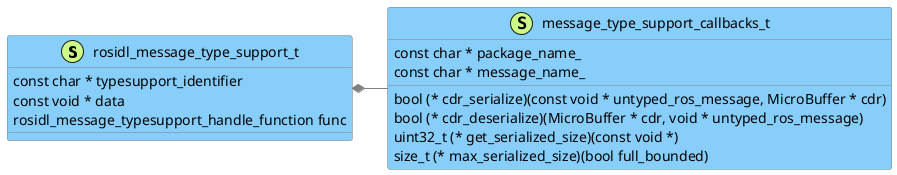 @startuml(id=test_id) type_support_code

skinparam {
  shadowing false
  arrowColor #Gray
  actorBorderColor #Gray
  componentBorderColor #Gray
  rectangleBorderColor #Gray
  noteBackgroundColor #ffffff
  noteBorderColor #Gray
  rectangleFontColor #ffffff
  rectangleStereotypeFontColor #ffffff
  sequence {
    arrowColor #Gray
    lifeLineBorderColor #Gray
    lifeLineBackgroundColor #Gray
  }
  class {
	  borderColor #Gray
    backgroundColor #87CEFA
  }
  participant {
    borderColor #Gray
    backgroundColor #87CEFA
  }
  entity {
    borderColor #Gray
    backgroundColor #87CEFA
  }
}
!define Struct (S,#CEFA87)

class rosidl_message_type_support_t <<Struct>>
{
  const char * typesupport_identifier
  const void * data
  rosidl_message_typesupport_handle_function func
}

class message_type_support_callbacks_t <<Struct>>
{
  const char * package_name_
  const char * message_name_

  bool (* cdr_serialize)(const void * untyped_ros_message, MicroBuffer * cdr)
  bool (* cdr_deserialize)(MicroBuffer * cdr, void * untyped_ros_message)
  uint32_t (* get_serialized_size)(const void *)
  size_t (* max_serialized_size)(bool full_bounded)
  
}

rosidl_message_type_support_t *- message_type_support_callbacks_t

@enduml

@startuml interface_generators
skinparam {
  shadowing false
  arrowColor #Gray
  actorBorderColor #Gray
  componentBorderColor #Gray
  rectangleBorderColor #Gray
  noteBackgroundColor #ffffff
  noteBorderColor #Gray
  rectangleFontColor #    ffffff
  rectangleStereotypeFontColor #ffffff
  sequence {
    arrowColor #Gray
    lifeLineBorderColor #Gray
    lifeLineBackgroundColor #Gray
  }
  class {
	  borderColor #Gray
    backgroundColor #87CEFA
  }
  participant {
    borderColor #Gray
    backgroundColor #87CEFA
  }
  entity {
    borderColor #Gray
    backgroundColor #87CEFA
  }
}
!define Struct (S,#CEFA87)
component [ROS_interfaces] {
  artifact "msgA.msg" as ta
  artifact "msgB.msg" as tb
  note as in
  User defined messages
  types .msg
  end note
}


component [colcon]
package "Interface Generators" as ig {
component [rosidl_typessuport_c]
component [rosidl_generator_c]
component [rosidl_typesupport_micrortps_c]
}
note left of ig
rosidl_generator_c provides: <msg>_struct, 
<msg>_functions and <msg>_type_support
rosidl_typessuport_c declares <msg>_type_support_c.
rosidl_typesupport_micrortps_c adds
<msg>_rosidl_typesupport_micrortps_c and defines
<msg>_type_support_c
end note


component [msg_type] {
  artifact "<msg>__struct" as ms
  artifact "<msg>__functions" as mf
  artifact "<msg>__type_support" as mts
  artifact "<msg>__type_support_c" as mtsc
  artifact "<msg>__rosidl_typesupport_micrortps_c" as mrtsc
}

note bottom of msg_type
This is the result of multiple generators.
For each ROS message definition found by colcon.
C type representation and middleware support are generated.
end note

colcon --> ROS_interfaces : build
note right of colcon
rosidl_generator_c, rosidl_typessuport_c and
rosidl_typesupport_micrortps_c are registered
as interface_generators in the build system.
end note


ROS_interfaces --> rosidl_generator_c
ROS_interfaces --> rosidl_typessuport_c
ROS_interfaces --> rosidl_typesupport_micrortps_c
'rosidl_generator_c -[hidden]- rosidl_typessuport_c
'rosidl_typessuport_c -[hidden]- rosidl_typesupport_micrortps_c

rosidl_generator_c --> msg_type : EmPy
rosidl_typessuport_c --> msg_type : EmPy
rosidl_typesupport_micrortps_c --> msg_type : EmPy

msg_type ..> tb
@enduml